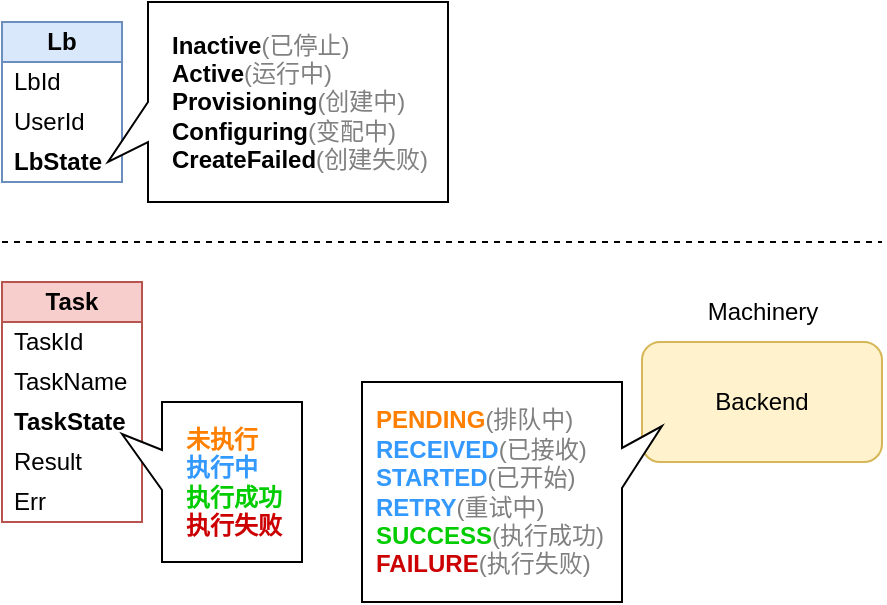 <mxfile version="27.1.6">
  <diagram name="第 1 页" id="cSblw65JKhau9ju3RnS3">
    <mxGraphModel dx="673" dy="1603" grid="1" gridSize="10" guides="1" tooltips="1" connect="1" arrows="1" fold="1" page="1" pageScale="1" pageWidth="827" pageHeight="1169" math="0" shadow="0">
      <root>
        <mxCell id="0" />
        <mxCell id="1" parent="0" />
        <mxCell id="K0k8mbGBcaMyKbQInMUu-1" value="&lt;b&gt;Lb&lt;/b&gt;" style="swimlane;fontStyle=0;childLayout=stackLayout;horizontal=1;startSize=20;horizontalStack=0;resizeParent=1;resizeParentMax=0;resizeLast=0;collapsible=1;marginBottom=0;whiteSpace=wrap;html=1;fillColor=#dae8fc;strokeColor=#6c8ebf;" vertex="1" parent="1">
          <mxGeometry x="380" y="-30" width="60" height="80" as="geometry" />
        </mxCell>
        <mxCell id="K0k8mbGBcaMyKbQInMUu-2" value="LbId" style="text;strokeColor=none;fillColor=none;align=left;verticalAlign=middle;spacingLeft=4;spacingRight=4;overflow=hidden;points=[[0,0.5],[1,0.5]];portConstraint=eastwest;rotatable=0;whiteSpace=wrap;html=1;" vertex="1" parent="K0k8mbGBcaMyKbQInMUu-1">
          <mxGeometry y="20" width="60" height="20" as="geometry" />
        </mxCell>
        <mxCell id="K0k8mbGBcaMyKbQInMUu-3" value="UserId" style="text;strokeColor=none;fillColor=none;align=left;verticalAlign=middle;spacingLeft=4;spacingRight=4;overflow=hidden;points=[[0,0.5],[1,0.5]];portConstraint=eastwest;rotatable=0;whiteSpace=wrap;html=1;" vertex="1" parent="K0k8mbGBcaMyKbQInMUu-1">
          <mxGeometry y="40" width="60" height="20" as="geometry" />
        </mxCell>
        <mxCell id="K0k8mbGBcaMyKbQInMUu-4" value="&lt;font style=&quot;color: rgb(0, 0, 0);&quot;&gt;&lt;b&gt;LbState&lt;/b&gt;&lt;/font&gt;" style="text;strokeColor=none;fillColor=none;align=left;verticalAlign=middle;spacingLeft=4;spacingRight=4;overflow=hidden;points=[[0,0.5],[1,0.5]];portConstraint=eastwest;rotatable=0;whiteSpace=wrap;html=1;fontColor=#CC0000;" vertex="1" parent="K0k8mbGBcaMyKbQInMUu-1">
          <mxGeometry y="60" width="60" height="20" as="geometry" />
        </mxCell>
        <mxCell id="K0k8mbGBcaMyKbQInMUu-5" value="&lt;b&gt;Task&lt;/b&gt;" style="swimlane;fontStyle=0;childLayout=stackLayout;horizontal=1;startSize=20;horizontalStack=0;resizeParent=1;resizeParentMax=0;resizeLast=0;collapsible=1;marginBottom=0;whiteSpace=wrap;html=1;fillColor=#f8cecc;strokeColor=#b85450;" vertex="1" parent="1">
          <mxGeometry x="380" y="100" width="70" height="120" as="geometry" />
        </mxCell>
        <mxCell id="K0k8mbGBcaMyKbQInMUu-6" value="TaskId" style="text;strokeColor=none;fillColor=none;align=left;verticalAlign=middle;spacingLeft=4;spacingRight=4;overflow=hidden;points=[[0,0.5],[1,0.5]];portConstraint=eastwest;rotatable=0;whiteSpace=wrap;html=1;" vertex="1" parent="K0k8mbGBcaMyKbQInMUu-5">
          <mxGeometry y="20" width="70" height="20" as="geometry" />
        </mxCell>
        <mxCell id="K0k8mbGBcaMyKbQInMUu-7" value="TaskName" style="text;strokeColor=none;fillColor=none;align=left;verticalAlign=middle;spacingLeft=4;spacingRight=4;overflow=hidden;points=[[0,0.5],[1,0.5]];portConstraint=eastwest;rotatable=0;whiteSpace=wrap;html=1;" vertex="1" parent="K0k8mbGBcaMyKbQInMUu-5">
          <mxGeometry y="40" width="70" height="20" as="geometry" />
        </mxCell>
        <mxCell id="K0k8mbGBcaMyKbQInMUu-8" value="&lt;font style=&quot;color: rgb(0, 0, 0);&quot;&gt;&lt;b&gt;TaskState&lt;/b&gt;&lt;/font&gt;" style="text;strokeColor=none;fillColor=none;align=left;verticalAlign=middle;spacingLeft=4;spacingRight=4;overflow=hidden;points=[[0,0.5],[1,0.5]];portConstraint=eastwest;rotatable=0;whiteSpace=wrap;html=1;" vertex="1" parent="K0k8mbGBcaMyKbQInMUu-5">
          <mxGeometry y="60" width="70" height="20" as="geometry" />
        </mxCell>
        <mxCell id="K0k8mbGBcaMyKbQInMUu-9" value="Result" style="text;strokeColor=none;fillColor=none;align=left;verticalAlign=middle;spacingLeft=4;spacingRight=4;overflow=hidden;points=[[0,0.5],[1,0.5]];portConstraint=eastwest;rotatable=0;whiteSpace=wrap;html=1;" vertex="1" parent="K0k8mbGBcaMyKbQInMUu-5">
          <mxGeometry y="80" width="70" height="20" as="geometry" />
        </mxCell>
        <mxCell id="K0k8mbGBcaMyKbQInMUu-10" value="Err" style="text;strokeColor=none;fillColor=none;align=left;verticalAlign=middle;spacingLeft=4;spacingRight=4;overflow=hidden;points=[[0,0.5],[1,0.5]];portConstraint=eastwest;rotatable=0;whiteSpace=wrap;html=1;" vertex="1" parent="K0k8mbGBcaMyKbQInMUu-5">
          <mxGeometry y="100" width="70" height="20" as="geometry" />
        </mxCell>
        <mxCell id="K0k8mbGBcaMyKbQInMUu-13" value="" style="shape=callout;whiteSpace=wrap;html=1;perimeter=calloutPerimeter;direction=south;position2=0.8;size=20;position=0.5;base=20;" vertex="1" parent="1">
          <mxGeometry x="433" y="-40" width="170" height="100" as="geometry" />
        </mxCell>
        <mxCell id="K0k8mbGBcaMyKbQInMUu-12" value="&lt;font&gt;&lt;font style=&quot;color: light-dark(rgb(0, 0, 0), rgb(237, 237, 237));&quot;&gt;&lt;b style=&quot;&quot;&gt;Inactive&lt;/b&gt;&lt;/font&gt;&lt;font style=&quot;color: rgb(128, 128, 128);&quot;&gt;(已停止)&lt;/font&gt;&lt;/font&gt;&lt;div&gt;&lt;font&gt;&lt;font style=&quot;color: light-dark(rgb(0, 0, 0), rgb(237, 237, 237));&quot;&gt;&lt;b&gt;Active&lt;/b&gt;&lt;/font&gt;&lt;font style=&quot;color: rgb(128, 128, 128);&quot;&gt;(运行中)&lt;/font&gt;&lt;/font&gt;&lt;/div&gt;&lt;div&gt;&lt;font&gt;&lt;font style=&quot;color: light-dark(rgb(0, 0, 0), rgb(237, 237, 237));&quot;&gt;&lt;b&gt;Provisioning&lt;/b&gt;&lt;/font&gt;&lt;font style=&quot;color: rgb(128, 128, 128);&quot;&gt;(创建中)&lt;/font&gt;&lt;/font&gt;&lt;/div&gt;&lt;div&gt;&lt;font&gt;&lt;font style=&quot;color: light-dark(rgb(0, 0, 0), rgb(237, 237, 237));&quot;&gt;&lt;b&gt;Configuring&lt;/b&gt;&lt;/font&gt;&lt;font style=&quot;color: rgb(128, 128, 128);&quot;&gt;(变配中)&lt;/font&gt;&lt;/font&gt;&lt;/div&gt;&lt;div&gt;&lt;font&gt;&lt;font style=&quot;color: light-dark(rgb(0, 0, 0), rgb(237, 237, 237));&quot;&gt;&lt;b&gt;CreateFailed&lt;/b&gt;&lt;/font&gt;&lt;font style=&quot;color: rgb(128, 128, 128);&quot;&gt;(创建失败)&lt;/font&gt;&lt;/font&gt;&lt;/div&gt;" style="text;html=1;align=left;verticalAlign=middle;resizable=0;points=[];autosize=1;strokeColor=none;fillColor=none;" vertex="1" parent="1">
          <mxGeometry x="463" y="-35" width="150" height="90" as="geometry" />
        </mxCell>
        <mxCell id="K0k8mbGBcaMyKbQInMUu-14" value="" style="shape=callout;whiteSpace=wrap;html=1;perimeter=calloutPerimeter;direction=south;position2=0.2;size=20;position=0.3;" vertex="1" parent="1">
          <mxGeometry x="440" y="160" width="90" height="80" as="geometry" />
        </mxCell>
        <mxCell id="K0k8mbGBcaMyKbQInMUu-15" value="&lt;font style=&quot;color: rgb(255, 128, 0);&quot;&gt;&lt;b&gt;未执行&lt;/b&gt;&lt;/font&gt;&lt;div&gt;&lt;font style=&quot;background-color: light-dark(#ffffff, var(--ge-dark-color, #121212)); color: rgb(51, 153, 255);&quot;&gt;&lt;b&gt;执行中&lt;/b&gt;&lt;/font&gt;&lt;/div&gt;&lt;div&gt;&lt;font style=&quot;background-color: light-dark(#ffffff, var(--ge-dark-color, #121212)); color: rgb(0, 204, 0);&quot;&gt;&lt;b style=&quot;&quot;&gt;执行成功&lt;/b&gt;&lt;/font&gt;&lt;/div&gt;&lt;div&gt;&lt;font style=&quot;background-color: light-dark(#ffffff, var(--ge-dark-color, #121212));&quot; color=&quot;#cc0000&quot;&gt;&lt;b&gt;执行失败&lt;/b&gt;&lt;/font&gt;&lt;/div&gt;" style="text;html=1;align=left;verticalAlign=middle;resizable=0;points=[];autosize=1;strokeColor=none;fillColor=none;" vertex="1" parent="1">
          <mxGeometry x="470" y="165" width="70" height="70" as="geometry" />
        </mxCell>
        <mxCell id="K0k8mbGBcaMyKbQInMUu-16" value="Backend" style="rounded=1;whiteSpace=wrap;html=1;fillColor=#fff2cc;strokeColor=#d6b656;" vertex="1" parent="1">
          <mxGeometry x="700" y="130" width="120" height="60" as="geometry" />
        </mxCell>
        <mxCell id="K0k8mbGBcaMyKbQInMUu-17" value="Machinery" style="text;html=1;align=center;verticalAlign=middle;resizable=0;points=[];autosize=1;strokeColor=none;fillColor=none;" vertex="1" parent="1">
          <mxGeometry x="720" y="100" width="80" height="30" as="geometry" />
        </mxCell>
        <mxCell id="K0k8mbGBcaMyKbQInMUu-19" value="" style="shape=callout;whiteSpace=wrap;html=1;perimeter=calloutPerimeter;direction=south;position2=0.2;size=20;position=0.3;flipH=1;" vertex="1" parent="1">
          <mxGeometry x="560" y="150" width="150" height="110" as="geometry" />
        </mxCell>
        <mxCell id="K0k8mbGBcaMyKbQInMUu-18" value="&lt;font style=&quot;color: rgb(255, 128, 0);&quot;&gt;&lt;b&gt;PENDING&lt;/b&gt;&lt;/font&gt;&lt;font style=&quot;background-color: light-dark(#ffffff, var(--ge-dark-color, #121212)); color: rgb(128, 128, 128);&quot;&gt;(排队中)&lt;/font&gt;&lt;div&gt;&lt;font style=&quot;color: rgb(51, 153, 255);&quot;&gt;&lt;b&gt;RECEIVED&lt;/b&gt;&lt;/font&gt;&lt;font style=&quot;background-color: light-dark(#ffffff, var(--ge-dark-color, #121212)); color: rgb(128, 128, 128);&quot;&gt;(已接收)&lt;/font&gt;&lt;/div&gt;&lt;div&gt;&lt;font style=&quot;color: rgb(51, 153, 255);&quot;&gt;&lt;b&gt;STARTED&lt;/b&gt;&lt;/font&gt;&lt;font style=&quot;background-color: light-dark(#ffffff, var(--ge-dark-color, #121212)); color: rgb(128, 128, 128);&quot;&gt;(已开始)&lt;/font&gt;&lt;/div&gt;&lt;div&gt;&lt;span style=&quot;background-color: light-dark(#ffffff, var(--ge-dark-color, #121212));&quot;&gt;&lt;font style=&quot;color: rgb(51, 153, 255);&quot;&gt;&lt;b&gt;RETRY&lt;/b&gt;&lt;/font&gt;&lt;font style=&quot;color: rgb(128, 128, 128);&quot;&gt;(重试中)&lt;/font&gt;&lt;/span&gt;&lt;/div&gt;&lt;div&gt;&lt;span style=&quot;background-color: light-dark(#ffffff, var(--ge-dark-color, #121212));&quot;&gt;&lt;font style=&quot;color: rgb(0, 204, 0);&quot;&gt;&lt;b style=&quot;&quot;&gt;SUCCESS&lt;/b&gt;&lt;/font&gt;&lt;font style=&quot;color: rgb(128, 128, 128);&quot;&gt;(执行成功)&lt;/font&gt;&lt;/span&gt;&lt;/div&gt;&lt;div&gt;&lt;span style=&quot;background-color: light-dark(#ffffff, var(--ge-dark-color, #121212));&quot;&gt;&lt;font color=&quot;#cc0000&quot;&gt;&lt;b&gt;FAILURE&lt;/b&gt;&lt;/font&gt;&lt;font style=&quot;color: rgb(128, 128, 128);&quot;&gt;(执行失败)&lt;/font&gt;&lt;/span&gt;&lt;/div&gt;" style="text;html=1;align=left;verticalAlign=middle;resizable=0;points=[];autosize=1;strokeColor=none;fillColor=none;" vertex="1" parent="1">
          <mxGeometry x="565" y="155" width="140" height="100" as="geometry" />
        </mxCell>
        <mxCell id="K0k8mbGBcaMyKbQInMUu-26" value="" style="endArrow=none;html=1;rounded=0;dashed=1;" edge="1" parent="1">
          <mxGeometry width="50" height="50" relative="1" as="geometry">
            <mxPoint x="380" y="80" as="sourcePoint" />
            <mxPoint x="820" y="80" as="targetPoint" />
          </mxGeometry>
        </mxCell>
      </root>
    </mxGraphModel>
  </diagram>
</mxfile>
